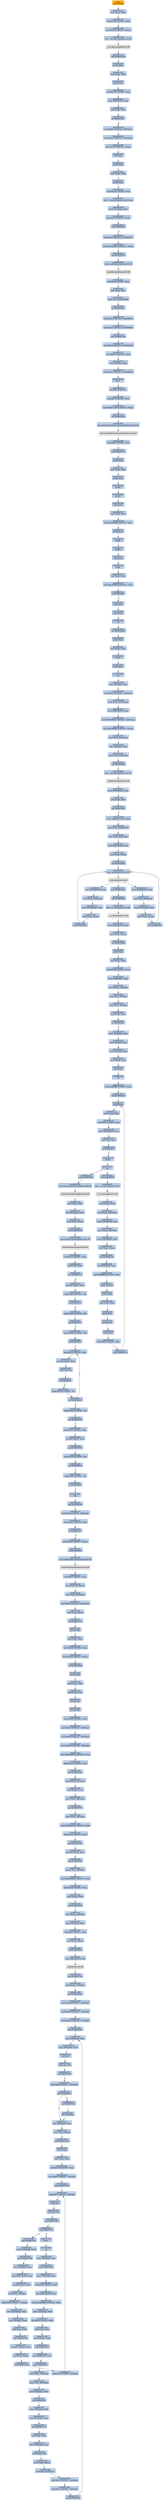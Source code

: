 digraph G {
node[shape=rectangle,style=filled,fillcolor=lightsteelblue,color=lightsteelblue]
bgcolor="transparent"
a0x00401140pushl_ebp[label="start\npushl %ebp",color="lightgrey",fillcolor="orange"];
a0x00401141movl_esp_ebp[label="0x00401141\nmovl %esp, %ebp"];
a0x00401143subl_0x18UINT8_esp[label="0x00401143\nsubl $0x18<UINT8>, %esp"];
a0x00401146movl_0x2UINT32_esp_[label="0x00401146\nmovl $0x2<UINT32>, (%esp)"];
a0x0040114dcall___set_app_type_msvcrt_dll[label="0x0040114d\ncall __set_app_type@msvcrt.dll"];
a__set_app_type_msvcrt_dll[label="__set_app_type@msvcrt.dll",color="lightgrey",fillcolor="lightgrey"];
a0x00401153call_0x00401020[label="0x00401153\ncall 0x00401020"];
a0x00401020pushl_ebp[label="0x00401020\npushl %ebp"];
a0x00401021movl_esp_ebp[label="0x00401021\nmovl %esp, %ebp"];
a0x00401023pushl_ebx[label="0x00401023\npushl %ebx"];
a0x00401024subl_0x34UINT8_esp[label="0x00401024\nsubl $0x34<UINT8>, %esp"];
a0x00401027movl_0x0040e6f0_eax[label="0x00401027\nmovl 0x0040e6f0, %eax"];
a0x0040102ctestl_eax_eax[label="0x0040102c\ntestl %eax, %eax"];
a0x0040102eje_0x0040104c[label="0x0040102e\nje 0x0040104c"];
a0x00401030movl_0x0UINT32_0x8esp_[label="0x00401030\nmovl $0x0<UINT32>, 0x8(%esp)"];
a0x00401038movl_0x2UINT32_0x4esp_[label="0x00401038\nmovl $0x2<UINT32>, 0x4(%esp)"];
a0x00401040movl_0x0UINT32_esp_[label="0x00401040\nmovl $0x0<UINT32>, (%esp)"];
a0x00401047call_eax[label="0x00401047\ncall %eax"];
a0x00402650pushl_ebp[label="0x00402650\npushl %ebp"];
a0x00402651movl_esp_ebp[label="0x00402651\nmovl %esp, %ebp"];
a0x00402653pushl_ebx[label="0x00402653\npushl %ebx"];
a0x00402654subl_0x14UINT8_esp[label="0x00402654\nsubl $0x14<UINT8>, %esp"];
a0x00402657movl__winmajor_msvcrt_dll_edx[label="0x00402657\nmovl _winmajor@msvcrt.dll, %edx"];
a0x0040265dmovl_0xcebp__eax[label="0x0040265d\nmovl 0xc(%ebp), %eax"];
a0x00402660cmpl_0x3UINT8_edx_[label="0x00402660\ncmpl $0x3<UINT8>, (%edx)"];
a0x00402663jbe_0x00402696[label="0x00402663\njbe 0x00402696"];
a0x00402696movl_0x1UINT32_0x0040f07c[label="0x00402696\nmovl $0x1<UINT32>, 0x0040f07c"];
a0x004026a0movl_0x40e6b4UINT32_esp_[label="0x004026a0\nmovl $0x40e6b4<UINT32>, (%esp)"];
a0x004026a7call_0x00403008[label="0x004026a7\ncall 0x00403008"];
a0x00403008jmp_LoadLibraryA_kernel32_dll[label="0x00403008\njmp LoadLibraryA@kernel32.dll"];
LoadLibraryA_kernel32_dll[label="LoadLibraryA@kernel32.dll",color="lightgrey",fillcolor="lightgrey"];
a0x004026acsubl_0x4UINT8_esp[label="0x004026ac\nsubl $0x4<UINT8>, %esp"];
a0x004026aftestl_eax_eax[label="0x004026af\ntestl %eax, %eax"];
a0x004026b1movl_eax_0x0040f020[label="0x004026b1\nmovl %eax, 0x0040f020"];
a0x004026b6je_0x004027b6[label="0x004026b6\nje 0x004027b6"];
a0x004027b6movl_0x0UINT32_0x0040f05c[label="0x004027b6\nmovl $0x0<UINT32>, 0x0040f05c"];
a0x004027c0movl_0x0UINT32_0x0040f06c[label="0x004027c0\nmovl $0x0<UINT32>, 0x0040f06c"];
a0x004027cajmp_0x00402766[label="0x004027ca\njmp 0x00402766"];
a0x00402766movl_0x0UINT32_0x0040f020[label="0x00402766\nmovl $0x0<UINT32>, 0x0040f020"];
a0x00402770movl_0x1UINT32_eax[label="0x00402770\nmovl $0x1<UINT32>, %eax"];
a0x00402775movl__4ebp__ebx[label="0x00402775\nmovl -4(%ebp), %ebx"];
a0x00402778movl_0x0UINT32_0x0040f034[label="0x00402778\nmovl $0x0<UINT32>, 0x0040f034"];
a0x00402782leave_[label="0x00402782\nleave "];
a0x00402783ret_0xcUINT16[label="0x00402783\nret $0xc<UINT16>"];
a0x00401049subl_0xcUINT8_esp[label="0x00401049\nsubl $0xc<UINT8>, %esp"];
a0x0040104cmovl_0x401180UINT32_esp_[label="0x0040104c\nmovl $0x401180<UINT32>, (%esp)"];
a0x00401053call_0x00402fe0[label="0x00401053\ncall 0x00402fe0"];
a0x00402fe0jmp_SetUnhandledExceptionFilter_kernel32_dll[label="0x00402fe0\njmp SetUnhandledExceptionFilter@kernel32.dll"];
SetUnhandledExceptionFilter_kernel32_dll[label="SetUnhandledExceptionFilter@kernel32.dll",color="lightgrey",fillcolor="lightgrey"];
a0x00401058subl_0x4UINT8_esp[label="0x00401058\nsubl $0x4<UINT8>, %esp"];
a0x0040105bcall_0x004027d0[label="0x0040105b\ncall 0x004027d0"];
a0x004027d0pushl_ebp[label="0x004027d0\npushl %ebp"];
a0x004027d1movl_esp_ebp[label="0x004027d1\nmovl %esp, %ebp"];
a0x004027d3pushl_ebx[label="0x004027d3\npushl %ebx"];
a0x004027d4pushfl_[label="0x004027d4\npushfl "];
a0x004027d5pushfl_[label="0x004027d5\npushfl "];
a0x004027d6popl_eax[label="0x004027d6\npopl %eax"];
a0x004027d7movl_eax_edx[label="0x004027d7\nmovl %eax, %edx"];
a0x004027d9xorl_0x200000UINT32_eax[label="0x004027d9\nxorl $0x200000<UINT32>, %eax"];
a0x004027depushl_eax[label="0x004027de\npushl %eax"];
a0x004027dfpopfl_[label="0x004027df\npopfl "];
a0x004027e0pushfl_[label="0x004027e0\npushfl "];
a0x004027e1popl_eax[label="0x004027e1\npopl %eax"];
a0x004027e2popfl_[label="0x004027e2\npopfl "];
a0x004027e3xorl_edx_eax[label="0x004027e3\nxorl %edx, %eax"];
a0x004027e5testl_0x200000UINT32_eax[label="0x004027e5\ntestl $0x200000<UINT32>, %eax"];
a0x004027eaje_0x00402893[label="0x004027ea\nje 0x00402893"];
a0x00402893popl_ebx[label="0x00402893\npopl %ebx"];
a0x00402894popl_ebp[label="0x00402894\npopl %ebp"];
a0x00402895ret[label="0x00402895\nret"];
a0x00401060call_0x00402d40[label="0x00401060\ncall 0x00402d40"];
a0x00402d40pushl_ebp[label="0x00402d40\npushl %ebp"];
a0x00402d41movl_esp_ebp[label="0x00402d41\nmovl %esp, %ebp"];
a0x00402d43fninit_[label="0x00402d43\nfninit "];
a0x00402d45popl_ebp[label="0x00402d45\npopl %ebp"];
a0x00402d46ret[label="0x00402d46\nret"];
a0x00401065leal__16ebp__eax[label="0x00401065\nleal -16(%ebp), %eax"];
a0x00401068movl_0x0UINT32__16ebp_[label="0x00401068\nmovl $0x0<UINT32>, -16(%ebp)"];
a0x0040106fmovl_eax_0x10esp_[label="0x0040106f\nmovl %eax, 0x10(%esp)"];
a0x00401073movl_0x0040e670_eax[label="0x00401073\nmovl 0x0040e670, %eax"];
a0x00401078movl_0x40f004UINT32_0x4esp_[label="0x00401078\nmovl $0x40f004<UINT32>, 0x4(%esp)"];
a0x00401080movl_0x40f000UINT32_esp_[label="0x00401080\nmovl $0x40f000<UINT32>, (%esp)"];
a0x00401087movl_eax_0xcesp_[label="0x00401087\nmovl %eax, 0xc(%esp)"];
a0x0040108bleal__12ebp__eax[label="0x0040108b\nleal -12(%ebp), %eax"];
a0x0040108emovl_eax_0x8esp_[label="0x0040108e\nmovl %eax, 0x8(%esp)"];
a0x00401092call_0x00402f60[label="0x00401092\ncall 0x00402f60"];
a0x00402f60jmp___getmainargs_msvcrt_dll[label="0x00402f60\njmp __getmainargs@msvcrt.dll"];
a__getmainargs_msvcrt_dll[label="__getmainargs@msvcrt.dll",color="lightgrey",fillcolor="lightgrey"];
a0x00401097movl_0x0040f024_eax[label="0x00401097\nmovl 0x0040f024, %eax"];
a0x0040109ctestl_eax_eax[label="0x0040109c\ntestl %eax, %eax"];
a0x0040109ejne_0x004010f0[label="0x0040109e\njne 0x004010f0"];
a0x004010f0movl__iob_msvcrt_dll_ebx[label="0x004010f0\nmovl _iob@msvcrt.dll, %ebx"];
a0x004010f6movl_eax_0x0040e674[label="0x004010f6\nmovl %eax, 0x0040e674"];
a0x004010fbmovl_eax_0x4esp_[label="0x004010fb\nmovl %eax, 0x4(%esp)"];
a0x004010ffmovl_0x10ebx__eax[label="0x004010ff\nmovl 0x10(%ebx), %eax"];
a0x00401102movl_eax_esp_[label="0x00401102\nmovl %eax, (%esp)"];
a0x00401105call_0x00402f80[label="0x00401105\ncall 0x00402f80"];
a0x00402f80jmp__setmode_msvcrt_dll[label="0x00402f80\njmp _setmode@msvcrt.dll"];
a_setmode_msvcrt_dll[label="_setmode@msvcrt.dll",color="lightgrey",fillcolor="lightgrey"];
a0x0040110amovl_0x0040f024_eax[label="0x0040110a\nmovl 0x0040f024, %eax"];
a0x0040110fmovl_eax_0x4esp_[label="0x0040110f\nmovl %eax, 0x4(%esp)"];
a0x00401113movl_0x30ebx__eax[label="0x00401113\nmovl 0x30(%ebx), %eax"];
a0x00401116movl_eax_esp_[label="0x00401116\nmovl %eax, (%esp)"];
a0x00401119call_0x00402f80[label="0x00401119\ncall 0x00402f80"];
a0x0040111emovl_0x0040f024_eax[label="0x0040111e\nmovl 0x0040f024, %eax"];
a0x00401123movl_eax_0x4esp_[label="0x00401123\nmovl %eax, 0x4(%esp)"];
a0x00401127movl_0x50ebx__eax[label="0x00401127\nmovl 0x50(%ebx), %eax"];
a0x0040112amovl_eax_esp_[label="0x0040112a\nmovl %eax, (%esp)"];
a0x0040112dcall_0x00402f80[label="0x0040112d\ncall 0x00402f80"];
a0x00401132jmp_0x004010a0[label="0x00401132\njmp 0x004010a0"];
a0x004010a0call_0x00402f68[label="0x004010a0\ncall 0x00402f68"];
a0x00402f68jmp___p__fmode_msvcrt_dll[label="0x00402f68\njmp __p__fmode@msvcrt.dll"];
a__p__fmode_msvcrt_dll[label="__p__fmode@msvcrt.dll",color="lightgrey",fillcolor="lightgrey"];
a0x004010a5movl_0x0040e674_edx[label="0x004010a5\nmovl 0x0040e674, %edx"];
a0x004010abmovl_edx_eax_[label="0x004010ab\nmovl %edx, (%eax)"];
a0x004010adcall_0x004029f0[label="0x004010ad\ncall 0x004029f0"];
a0x004029f0pushl_ebp[label="0x004029f0\npushl %ebp"];
a0x004029f1movl_esp_ebp[label="0x004029f1\nmovl %esp, %ebp"];
a0x004029f3subl_0x38UINT8_esp[label="0x004029f3\nsubl $0x38<UINT8>, %esp"];
a0x004029f6movl_0x0040f02c_eax[label="0x004029f6\nmovl 0x0040f02c, %eax"];
a0x004029fbmovl_ebx__12ebp_[label="0x004029fb\nmovl %ebx, -12(%ebp)"];
a0x004029femovl_esi__8ebp_[label="0x004029fe\nmovl %esi, -8(%ebp)"];
a0x00402a01movl_edi__4ebp_[label="0x00402a01\nmovl %edi, -4(%ebp)"];
a0x00402a04testl_eax_eax[label="0x00402a04\ntestl %eax, %eax"];
a0x00402a06je_0x00402a15[label="0x00402a06\nje 0x00402a15"];
a0x00402a08movl__12ebp__ebx[label="0x00402a08\nmovl -12(%ebp), %ebx"];
a0x00402a0bmovl__8ebp__esi[label="0x00402a0b\nmovl -8(%ebp), %esi"];
a0x00402a0emovl__4ebp__edi[label="0x00402a0e\nmovl -4(%ebp), %edi"];
a0x00402a11movl_ebp_esp[label="0x00402a11\nmovl %ebp, %esp"];
a0x00402a13popl_ebp[label="0x00402a13\npopl %ebp"];
a0x00402a14ret[label="0x00402a14\nret"];
a0x004010b2andl_0xfffffff0UINT8_esp[label="0x004010b2\nandl $0xfffffff0<UINT8>, %esp"];
a0x004010b5call_0x00402c20[label="0x004010b5\ncall 0x00402c20"];
a0x00402c20pushl_ebp[label="0x00402c20\npushl %ebp"];
a0x00402c21movl_esp_ebp[label="0x00402c21\nmovl %esp, %ebp"];
a0x00402c23subl_0x8UINT8_esp[label="0x00402c23\nsubl $0x8<UINT8>, %esp"];
a0x00402c26movl_0x0040f030_ecx[label="0x00402c26\nmovl 0x0040f030, %ecx"];
a0x00402c2ctestl_ecx_ecx[label="0x00402c2c\ntestl %ecx, %ecx"];
a0x00402c2eje_0x00402c32[label="0x00402c2e\nje 0x00402c32"];
a0x00402c30leave_[label="0x00402c30\nleave "];
a0x00402c31ret[label="0x00402c31\nret"];
a0x004010bacall_0x00402f70[label="0x004010ba\ncall 0x00402f70"];
a0x00402f70jmp___p__environ_msvcrt_dll[label="0x00402f70\njmp __p__environ@msvcrt.dll"];
a__p__environ_msvcrt_dll[label="__p__environ@msvcrt.dll",color="lightgrey",fillcolor="lightgrey"];
a0x004010bfmovl_eax__eax[label="0x004010bf\nmovl (%eax), %eax"];
a0x004010c1movl_eax_0x8esp_[label="0x004010c1\nmovl %eax, 0x8(%esp)"];
a0x004010c5movl_0x0040f004_eax[label="0x004010c5\nmovl 0x0040f004, %eax"];
a0x004010camovl_eax_0x4esp_[label="0x004010ca\nmovl %eax, 0x4(%esp)"];
a0x004010cemovl_0x0040f000_eax[label="0x004010ce\nmovl 0x0040f000, %eax"];
a0x004010d3movl_eax_esp_[label="0x004010d3\nmovl %eax, (%esp)"];
a0x004010d6call_0x00402c40[label="0x004010d6\ncall 0x00402c40"];
a0x00402c40leal_0x4esp__ecx[label="0x00402c40\nleal 0x4(%esp), %ecx"];
a0x00402c44andl_0xfffffff0UINT8_esp[label="0x00402c44\nandl $0xfffffff0<UINT8>, %esp"];
a0x00402c47pushl__4ecx_[label="0x00402c47\npushl -4(%ecx)"];
a0x00402c4apushl_ebp[label="0x00402c4a\npushl %ebp"];
a0x00402c4bmovl_esp_ebp[label="0x00402c4b\nmovl %esp, %ebp"];
a0x00402c4dpushl_esi[label="0x00402c4d\npushl %esi"];
a0x00402c4epushl_ebx[label="0x00402c4e\npushl %ebx"];
a0x00402c4fpushl_ecx[label="0x00402c4f\npushl %ecx"];
a0x00402c50subl_0x6cUINT8_esp[label="0x00402c50\nsubl $0x6c<UINT8>, %esp"];
a0x00402c53call_0x00402c20[label="0x00402c53\ncall 0x00402c20"];
a0x00402c58call_0x00403050[label="0x00402c58\ncall 0x00403050"];
a0x00403050jmp_GetCommandLineA_kernel32_dll[label="0x00403050\njmp GetCommandLineA@kernel32.dll"];
GetCommandLineA_kernel32_dll[label="GetCommandLineA@kernel32.dll",color="lightgrey",fillcolor="lightgrey"];
a0x00402c5dmovl_eax_ebx[label="0x00402c5d\nmovl %eax, %ebx"];
a0x00402c5fleal__92ebp__eax[label="0x00402c5f\nleal -92(%ebp), %eax"];
a0x00402c62movl_eax_esp_[label="0x00402c62\nmovl %eax, (%esp)"];
a0x00402c65call_0x00403058[label="0x00402c65\ncall 0x00403058"];
a0x00403058jmp_GetStartupInfoA_kernel32_dll[label="0x00403058\njmp GetStartupInfoA@kernel32.dll"];
GetStartupInfoA_kernel32_dll[label="GetStartupInfoA@kernel32.dll",color="lightgrey",fillcolor="lightgrey"];
a0x00402c6asubl_0x4UINT8_esp[label="0x00402c6a\nsubl $0x4<UINT8>, %esp"];
a0x00402c6dtestl_ebx_ebx[label="0x00402c6d\ntestl %ebx, %ebx"];
a0x00402c6fjne_0x00402c76[label="0x00402c6f\njne 0x00402c76"];
a0x00402c76movzbl_ebx__edx[label="0x00402c76\nmovzbl (%ebx), %edx"];
a0x00402c79cmpb_0x9UINT8_dl[label="0x00402c79\ncmpb $0x9<UINT8>, %dl"];
a0x00402c7cje_0x00402c73[label="0x00402c7c\nje 0x00402c73"];
a0x00402c7ecmpb_0x20UINT8_dl[label="0x00402c7e\ncmpb $0x20<UINT8>, %dl"];
a0x00402c81je_0x00402c73[label="0x00402c81\nje 0x00402c73"];
a0x00402c83cmpb_0x22UINT8_dl[label="0x00402c83\ncmpb $0x22<UINT8>, %dl"];
a0x00402c86je_0x00402d10[label="0x00402c86\nje 0x00402d10"];
a0x00402d10addl_0x1UINT8_ebx[label="0x00402d10\naddl $0x1<UINT8>, %ebx"];
a0x00402d13movzbl_ebx__eax[label="0x00402d13\nmovzbl (%ebx), %eax"];
a0x00402d16testb_al_al[label="0x00402d16\ntestb %al, %al"];
a0x00402d18je_0x00402d1e[label="0x00402d18\nje 0x00402d1e"];
a0x00402d1acmpb_0x22UINT8_al[label="0x00402d1a\ncmpb $0x22<UINT8>, %al"];
a0x00402d1cjne_0x00402d10[label="0x00402d1c\njne 0x00402d10"];
a0x00402d1ecmpb_0x22UINT8_al[label="0x00402d1e\ncmpb $0x22<UINT8>, %al"];
a0x00402d20jne_0x00402cb4[label="0x00402d20\njne 0x00402cb4"];
a0x00402d22addl_0x1UINT8_ebx[label="0x00402d22\naddl $0x1<UINT8>, %ebx"];
a0x00402d25movzbl_ebx__eax[label="0x00402d25\nmovzbl (%ebx), %eax"];
a0x00402d28jmp_0x00402cb4[label="0x00402d28\njmp 0x00402cb4"];
a0x00402cb4cmpb_0x20UINT8_al[label="0x00402cb4\ncmpb $0x20<UINT8>, %al"];
a0x00402cb6jne_0x00402d2a[label="0x00402cb6\njne 0x00402d2a"];
a0x00402d2acmpb_0x9UINT8_al[label="0x00402d2a\ncmpb $0x9<UINT8>, %al"];
a0x00402d2cje_0x00402cb8[label="0x00402d2c\nje 0x00402cb8"];
a0x00402d2enop_[label="0x00402d2e\nnop "];
a0x00402d30jmp_0x00402cc6[label="0x00402d30\njmp 0x00402cc6"];
a0x00402cc6testb_0x1UINT8__48ebp_[label="0x00402cc6\ntestb $0x1<UINT8>, -48(%ebp)"];
a0x00402ccamovl_0xaUINT32_esi[label="0x00402cca\nmovl $0xa<UINT32>, %esi"];
a0x00402ccfje_0x00402cd5[label="0x00402ccf\nje 0x00402cd5"];
a0x00402cd5movl_0x0UINT32_esp_[label="0x00402cd5\nmovl $0x0<UINT32>, (%esp)"];
a0x00402cdccall_0x00402ff0[label="0x00402cdc\ncall 0x00402ff0"];
a0x00402ff0jmp_GetModuleHandleA_kernel32_dll[label="0x00402ff0\njmp GetModuleHandleA@kernel32.dll"];
GetModuleHandleA_kernel32_dll[label="GetModuleHandleA@kernel32.dll",color="lightgrey",fillcolor="lightgrey"];
a0x00402ce1subl_0x4UINT8_esp[label="0x00402ce1\nsubl $0x4<UINT8>, %esp"];
a0x00402ce4movl_esi_0xcesp_[label="0x00402ce4\nmovl %esi, 0xc(%esp)"];
a0x00402ce8movl_ebx_0x8esp_[label="0x00402ce8\nmovl %ebx, 0x8(%esp)"];
a0x00402cecmovl_0x0UINT32_0x4esp_[label="0x00402cec\nmovl $0x0<UINT32>, 0x4(%esp)"];
a0x00402cf4movl_eax_esp_[label="0x00402cf4\nmovl %eax, (%esp)"];
a0x00402cf7call_0x004013e2[label="0x00402cf7\ncall 0x004013e2"];
a0x004013e2pushl_ebp[label="0x004013e2\npushl %ebp"];
a0x004013e3movl_esp_ebp[label="0x004013e3\nmovl %esp, %ebp"];
a0x004013e5subl_0x28UINT8_esp[label="0x004013e5\nsubl $0x28<UINT8>, %esp"];
a0x004013e8movl_0x0UINT32_esp_[label="0x004013e8\nmovl $0x0<UINT32>, (%esp)"];
a0x004013efcall_0x004015bf[label="0x004013ef\ncall 0x004015bf"];
a0x004015bfpushl_ebp[label="0x004015bf\npushl %ebp"];
a0x004015c0movl_esp_ebp[label="0x004015c0\nmovl %esp, %ebp"];
a0x004015c2jmp_0x004014aa[label="0x004015c2\njmp 0x004014aa"];
a0x004014aapushl_esi[label="0x004014aa\npushl %esi"];
a0x004014abpushl_ebx[label="0x004014ab\npushl %ebx"];
a0x004014acsubl_0x50UINT8_esp[label="0x004014ac\nsubl $0x50<UINT8>, %esp"];
a0x004014afmovl_0x0UINT32__48ebp_[label="0x004014af\nmovl $0x0<UINT32>, -48(%ebp)"];
a0x004014b6movl_0x0UINT32__44ebp_[label="0x004014b6\nmovl $0x0<UINT32>, -44(%ebp)"];
a0x004014bdmovw_0x0UINT16__38ebp_[label="0x004014bd\nmovw $0x0<UINT16>, -38(%ebp)"];
a0x004014c3movl_0x404060UINT32_eax[label="0x004014c3\nmovl $0x404060<UINT32>, %eax"];
a0x004014c8addl_0x10UINT8_eax[label="0x004014c8\naddl $0x10<UINT8>, %eax"];
a0x004014cbjmp_0x004013d2[label="0x004014cb\njmp 0x004013d2"];
a0x004013d2movl_0x4eax__edx[label="0x004013d2\nmovl 0x4(%eax), %edx"];
a0x004013d5movl_eax__eax[label="0x004013d5\nmovl (%eax), %eax"];
a0x004013d7movl_eax__48ebp_[label="0x004013d7\nmovl %eax, -48(%ebp)"];
a0x004013dajmp_0x00401552[label="0x004013da\njmp 0x00401552"];
a0x00401552movl_edx__44ebp_[label="0x00401552\nmovl %edx, -44(%ebp)"];
a0x00401555movl_0x404060UINT32_eax[label="0x00401555\nmovl $0x404060<UINT32>, %eax"];
a0x0040155aaddl_0x1eUINT8_eax[label="0x0040155a\naddl $0x1e<UINT8>, %eax"];
a0x0040155djmp_0x00401483[label="0x0040155d\njmp 0x00401483"];
a0x00401483movzwl_eax__eax[label="0x00401483\nmovzwl (%eax), %eax"];
a0x00401486jmp_0x0040152f[label="0x00401486\njmp 0x0040152f"];
a0x0040152fmovw_ax__38ebp_[label="0x0040152f\nmovw %ax, -38(%ebp)"];
a0x00401533movl_0x404060UINT32_eax[label="0x00401533\nmovl $0x404060<UINT32>, %eax"];
a0x00401538addl_0x18UINT8_eax[label="0x00401538\naddl $0x18<UINT8>, %eax"];
a0x0040153bmovl_eax__eax[label="0x0040153b\nmovl (%eax), %eax"];
a0x0040153djmp_0x0040153f[label="0x0040153d\njmp 0x0040153f"];
a0x0040153fmovl_eax__36ebp_[label="0x0040153f\nmovl %eax, -36(%ebp)"];
a0x00401542movl__36ebp__eax[label="0x00401542\nmovl -36(%ebp), %eax"];
a0x00401545shll_0x3UINT8_eax[label="0x00401545\nshll $0x3<UINT8>, %eax"];
a0x00401548movl_eax_esp_[label="0x00401548\nmovl %eax, (%esp)"];
a0x0040154bcall_0x00402f90[label="0x0040154b\ncall 0x00402f90"];
a0x00402f90jmp_malloc_msvcrt_dll[label="0x00402f90\njmp malloc@msvcrt.dll"];
malloc_msvcrt_dll[label="malloc@msvcrt.dll",color="lightgrey",fillcolor="lightgrey"];
a0x00401550jmp_0x00401562[label="0x00401550\njmp 0x00401562"];
a0x00401562movl_eax__32ebp_[label="0x00401562\nmovl %eax, -32(%ebp)"];
a0x00401565jmp_0x004014d0[label="0x00401565\njmp 0x004014d0"];
a0x004014d0movl_0x0UINT32__28ebp_[label="0x004014d0\nmovl $0x0<UINT32>, -28(%ebp)"];
a0x004014d7movl_0x0UINT32__16ebp_[label="0x004014d7\nmovl $0x0<UINT32>, -16(%ebp)"];
a0x004014demovl_0x0UINT32__12ebp_[label="0x004014de\nmovl $0x0<UINT32>, -12(%ebp)"];
a0x004014e5jmp_0x0040140a[label="0x004014e5\njmp 0x0040140a"];
a0x0040140amovl__16ebp__eax[label="0x0040140a\nmovl -16(%ebp), %eax"];
a0x0040140dcmpl__36ebp__eax[label="0x0040140d\ncmpl -36(%ebp), %eax"];
a0x00401410setl_al[label="0x00401410\nsetl %al"];
a0x00401413testb_al_al[label="0x00401413\ntestb %al, %al"];
a0x00401415jne_0x0040142b[label="0x00401415\njne 0x0040142b"];
a0x0040142bcmpl_0x2UINT8__12ebp_[label="0x0040142b\ncmpl $0x2<UINT8>, -12(%ebp)"];
a0x0040142fjne_0x004014f2[label="0x0040142f\njne 0x004014f2"];
a0x004014f2leal__48ebp__eax[label="0x004014f2\nleal -48(%ebp), %eax"];
a0x004014f5movl_eax_esp_[label="0x004014f5\nmovl %eax, (%esp)"];
a0x004014f8call_0x00401340[label="0x004014f8\ncall 0x00401340"];
a0x00401340pushl_ebp[label="0x00401340\npushl %ebp"];
a0x00401341movl_esp_ebp[label="0x00401341\nmovl %esp, %ebp"];
a0x00401343subl_0x10UINT8_esp[label="0x00401343\nsubl $0x10<UINT8>, %esp"];
a0x00401346movl_0x0UINT32__8ebp_[label="0x00401346\nmovl $0x0<UINT32>, -8(%ebp)"];
a0x0040134djmp_0x0040141d[label="0x0040134d\njmp 0x0040141d"];
a0x0040141dcmpl_0x7UINT8__8ebp_[label="0x0040141d\ncmpl $0x7<UINT8>, -8(%ebp)"];
a0x00401421setle_al[label="0x00401421\nsetle %al"];
a0x00401424testb_al_al[label="0x00401424\ntestb %al, %al"];
a0x00401426jmp_0x004015b7[label="0x00401426\njmp 0x004015b7"];
a0x004015b7jne_0x00401352[label="0x004015b7\njne 0x00401352"];
a0x00401352jmp_0x0040156a[label="0x00401352\njmp 0x0040156a"];
a0x0040156amovl_0x8ebp__edx[label="0x0040156a\nmovl 0x8(%ebp), %edx"];
a0x0040156djmp_0x00401458[label="0x0040156d\njmp 0x00401458"];
a0x00401458movl__8ebp__eax[label="0x00401458\nmovl -8(%ebp), %eax"];
a0x0040145bleal_edxeax__eax[label="0x0040145b\nleal (%edx,%eax), %eax"];
a0x0040145emovzbl_eax__eax[label="0x0040145e\nmovzbl (%eax), %eax"];
a0x00401461movb_al__1ebp_[label="0x00401461\nmovb %al, -1(%ebp)"];
a0x00401464addb_0x4UINT8__1ebp_[label="0x00401464\naddb $0x4<UINT8>, -1(%ebp)"];
a0x00401468movl_0x8ebp__edx[label="0x00401468\nmovl 0x8(%ebp), %edx"];
a0x0040146bmovl__8ebp__eax[label="0x0040146b\nmovl -8(%ebp), %eax"];
a0x0040146eaddl_eax_edx[label="0x0040146e\naddl %eax, %edx"];
a0x00401470jmp_0x00401572[label="0x00401470\njmp 0x00401572"];
a0x00401572movzbl__1ebp__eax[label="0x00401572\nmovzbl -1(%ebp), %eax"];
a0x00401576movb_al_edx_[label="0x00401576\nmovb %al, (%edx)"];
a0x00401578jmp_0x00401419[label="0x00401578\njmp 0x00401419"];
a0x00401419addl_0x1UINT8__8ebp_[label="0x00401419\naddl $0x1<UINT8>, -8(%ebp)"];
a0x004015bdleave_[label="0x004015bd\nleave "];
a0x004015beret[label="0x004015be\nret"];
a0x004014fdmovl__32ebp__eax[label="0x004014fd\nmovl -32(%ebp), %eax"];
a0x00401500jmp_0x00401502[label="0x00401500\njmp 0x00401502"];
a0x00401502movl__16ebp__edx[label="0x00401502\nmovl -16(%ebp), %edx"];
a0x00401505shll_0x3UINT8_edx[label="0x00401505\nshll $0x3<UINT8>, %edx"];
a0x00401508leal_eaxedx__ecx[label="0x00401508\nleal (%eax,%edx), %ecx"];
a0x0040150bmovl_0x404060UINT32_eax[label="0x0040150b\nmovl $0x404060<UINT32>, %eax"];
a0x00401510movl__12ebp__edx[label="0x00401510\nmovl -12(%ebp), %edx"];
a0x00401513shll_0x3UINT8_edx[label="0x00401513\nshll $0x3<UINT8>, %edx"];
a0x00401516addl_edx_eax[label="0x00401516\naddl %edx, %eax"];
a0x00401518movl_eax__ebx[label="0x00401518\nmovl (%eax), %ebx"];
a0x0040151ajmp_0x004015af[label="0x0040151a\njmp 0x004015af"];
a0x004015afmovl_0x4eax__esi[label="0x004015af\nmovl 0x4(%eax), %esi"];
a0x004015b2jmp_0x00401475[label="0x004015b2\njmp 0x00401475"];
a0x00401475movl_ebx__64ebp_[label="0x00401475\nmovl %ebx, -64(%ebp)"];
a0x00401478movl_esi__60ebp_[label="0x00401478\nmovl %esi, -60(%ebp)"];
a0x0040147bmovl__48ebp__eax[label="0x0040147b\nmovl -48(%ebp), %eax"];
a0x0040147ejmp_0x004013ff[label="0x0040147e\njmp 0x004013ff"];
a0x004013ffmovl__44ebp__edx[label="0x004013ff\nmovl -44(%ebp), %edx"];
a0x00401402movl__64ebp__ebx[label="0x00401402\nmovl -64(%ebp), %ebx"];
a0x00401405jmp_0x0040157d[label="0x00401405\njmp 0x0040157d"];
a0x0040157dxorl_eax_ebx[label="0x0040157d\nxorl %eax, %ebx"];
a0x0040157fmovl__60ebp__esi[label="0x0040157f\nmovl -60(%ebp), %esi"];
a0x00401582xorl_edx_esi[label="0x00401582\nxorl %edx, %esi"];
a0x00401584movl_ebx_ecx_[label="0x00401584\nmovl %ebx, (%ecx)"];
a0x00401586movl_esi_0x4ecx_[label="0x00401586\nmovl %esi, 0x4(%ecx)"];
a0x00401589addl_0x1UINT8__16ebp_[label="0x00401589\naddl $0x1<UINT8>, -16(%ebp)"];
a0x0040158daddl_0x1UINT8__12ebp_[label="0x0040158d\naddl $0x1<UINT8>, -12(%ebp)"];
a0x00401591jmp_0x0040140a[label="0x00401591\njmp 0x0040140a"];
a0x00401435jmp_0x004014ef[label="0x00401435\njmp 0x004014ef"];
a0x004014efshll__12ebp_[label="0x004014ef\nshll -12(%ebp)"];
a0x00401140pushl_ebp -> a0x00401141movl_esp_ebp [color="#000000"];
a0x00401141movl_esp_ebp -> a0x00401143subl_0x18UINT8_esp [color="#000000"];
a0x00401143subl_0x18UINT8_esp -> a0x00401146movl_0x2UINT32_esp_ [color="#000000"];
a0x00401146movl_0x2UINT32_esp_ -> a0x0040114dcall___set_app_type_msvcrt_dll [color="#000000"];
a0x0040114dcall___set_app_type_msvcrt_dll -> a__set_app_type_msvcrt_dll [color="#000000"];
a__set_app_type_msvcrt_dll -> a0x00401153call_0x00401020 [color="#000000"];
a0x00401153call_0x00401020 -> a0x00401020pushl_ebp [color="#000000"];
a0x00401020pushl_ebp -> a0x00401021movl_esp_ebp [color="#000000"];
a0x00401021movl_esp_ebp -> a0x00401023pushl_ebx [color="#000000"];
a0x00401023pushl_ebx -> a0x00401024subl_0x34UINT8_esp [color="#000000"];
a0x00401024subl_0x34UINT8_esp -> a0x00401027movl_0x0040e6f0_eax [color="#000000"];
a0x00401027movl_0x0040e6f0_eax -> a0x0040102ctestl_eax_eax [color="#000000"];
a0x0040102ctestl_eax_eax -> a0x0040102eje_0x0040104c [color="#000000"];
a0x0040102eje_0x0040104c -> a0x00401030movl_0x0UINT32_0x8esp_ [color="#000000",label="F"];
a0x00401030movl_0x0UINT32_0x8esp_ -> a0x00401038movl_0x2UINT32_0x4esp_ [color="#000000"];
a0x00401038movl_0x2UINT32_0x4esp_ -> a0x00401040movl_0x0UINT32_esp_ [color="#000000"];
a0x00401040movl_0x0UINT32_esp_ -> a0x00401047call_eax [color="#000000"];
a0x00401047call_eax -> a0x00402650pushl_ebp [color="#000000"];
a0x00402650pushl_ebp -> a0x00402651movl_esp_ebp [color="#000000"];
a0x00402651movl_esp_ebp -> a0x00402653pushl_ebx [color="#000000"];
a0x00402653pushl_ebx -> a0x00402654subl_0x14UINT8_esp [color="#000000"];
a0x00402654subl_0x14UINT8_esp -> a0x00402657movl__winmajor_msvcrt_dll_edx [color="#000000"];
a0x00402657movl__winmajor_msvcrt_dll_edx -> a0x0040265dmovl_0xcebp__eax [color="#000000"];
a0x0040265dmovl_0xcebp__eax -> a0x00402660cmpl_0x3UINT8_edx_ [color="#000000"];
a0x00402660cmpl_0x3UINT8_edx_ -> a0x00402663jbe_0x00402696 [color="#000000"];
a0x00402663jbe_0x00402696 -> a0x00402696movl_0x1UINT32_0x0040f07c [color="#000000",label="T"];
a0x00402696movl_0x1UINT32_0x0040f07c -> a0x004026a0movl_0x40e6b4UINT32_esp_ [color="#000000"];
a0x004026a0movl_0x40e6b4UINT32_esp_ -> a0x004026a7call_0x00403008 [color="#000000"];
a0x004026a7call_0x00403008 -> a0x00403008jmp_LoadLibraryA_kernel32_dll [color="#000000"];
a0x00403008jmp_LoadLibraryA_kernel32_dll -> LoadLibraryA_kernel32_dll [color="#000000"];
LoadLibraryA_kernel32_dll -> a0x004026acsubl_0x4UINT8_esp [color="#000000"];
a0x004026acsubl_0x4UINT8_esp -> a0x004026aftestl_eax_eax [color="#000000"];
a0x004026aftestl_eax_eax -> a0x004026b1movl_eax_0x0040f020 [color="#000000"];
a0x004026b1movl_eax_0x0040f020 -> a0x004026b6je_0x004027b6 [color="#000000"];
a0x004026b6je_0x004027b6 -> a0x004027b6movl_0x0UINT32_0x0040f05c [color="#000000",label="T"];
a0x004027b6movl_0x0UINT32_0x0040f05c -> a0x004027c0movl_0x0UINT32_0x0040f06c [color="#000000"];
a0x004027c0movl_0x0UINT32_0x0040f06c -> a0x004027cajmp_0x00402766 [color="#000000"];
a0x004027cajmp_0x00402766 -> a0x00402766movl_0x0UINT32_0x0040f020 [color="#000000"];
a0x00402766movl_0x0UINT32_0x0040f020 -> a0x00402770movl_0x1UINT32_eax [color="#000000"];
a0x00402770movl_0x1UINT32_eax -> a0x00402775movl__4ebp__ebx [color="#000000"];
a0x00402775movl__4ebp__ebx -> a0x00402778movl_0x0UINT32_0x0040f034 [color="#000000"];
a0x00402778movl_0x0UINT32_0x0040f034 -> a0x00402782leave_ [color="#000000"];
a0x00402782leave_ -> a0x00402783ret_0xcUINT16 [color="#000000"];
a0x00402783ret_0xcUINT16 -> a0x00401049subl_0xcUINT8_esp [color="#000000"];
a0x00401049subl_0xcUINT8_esp -> a0x0040104cmovl_0x401180UINT32_esp_ [color="#000000"];
a0x0040104cmovl_0x401180UINT32_esp_ -> a0x00401053call_0x00402fe0 [color="#000000"];
a0x00401053call_0x00402fe0 -> a0x00402fe0jmp_SetUnhandledExceptionFilter_kernel32_dll [color="#000000"];
a0x00402fe0jmp_SetUnhandledExceptionFilter_kernel32_dll -> SetUnhandledExceptionFilter_kernel32_dll [color="#000000"];
SetUnhandledExceptionFilter_kernel32_dll -> a0x00401058subl_0x4UINT8_esp [color="#000000"];
a0x00401058subl_0x4UINT8_esp -> a0x0040105bcall_0x004027d0 [color="#000000"];
a0x0040105bcall_0x004027d0 -> a0x004027d0pushl_ebp [color="#000000"];
a0x004027d0pushl_ebp -> a0x004027d1movl_esp_ebp [color="#000000"];
a0x004027d1movl_esp_ebp -> a0x004027d3pushl_ebx [color="#000000"];
a0x004027d3pushl_ebx -> a0x004027d4pushfl_ [color="#000000"];
a0x004027d4pushfl_ -> a0x004027d5pushfl_ [color="#000000"];
a0x004027d5pushfl_ -> a0x004027d6popl_eax [color="#000000"];
a0x004027d6popl_eax -> a0x004027d7movl_eax_edx [color="#000000"];
a0x004027d7movl_eax_edx -> a0x004027d9xorl_0x200000UINT32_eax [color="#000000"];
a0x004027d9xorl_0x200000UINT32_eax -> a0x004027depushl_eax [color="#000000"];
a0x004027depushl_eax -> a0x004027dfpopfl_ [color="#000000"];
a0x004027dfpopfl_ -> a0x004027e0pushfl_ [color="#000000"];
a0x004027e0pushfl_ -> a0x004027e1popl_eax [color="#000000"];
a0x004027e1popl_eax -> a0x004027e2popfl_ [color="#000000"];
a0x004027e2popfl_ -> a0x004027e3xorl_edx_eax [color="#000000"];
a0x004027e3xorl_edx_eax -> a0x004027e5testl_0x200000UINT32_eax [color="#000000"];
a0x004027e5testl_0x200000UINT32_eax -> a0x004027eaje_0x00402893 [color="#000000"];
a0x004027eaje_0x00402893 -> a0x00402893popl_ebx [color="#000000",label="T"];
a0x00402893popl_ebx -> a0x00402894popl_ebp [color="#000000"];
a0x00402894popl_ebp -> a0x00402895ret [color="#000000"];
a0x00402895ret -> a0x00401060call_0x00402d40 [color="#000000"];
a0x00401060call_0x00402d40 -> a0x00402d40pushl_ebp [color="#000000"];
a0x00402d40pushl_ebp -> a0x00402d41movl_esp_ebp [color="#000000"];
a0x00402d41movl_esp_ebp -> a0x00402d43fninit_ [color="#000000"];
a0x00402d43fninit_ -> a0x00402d45popl_ebp [color="#000000"];
a0x00402d45popl_ebp -> a0x00402d46ret [color="#000000"];
a0x00402d46ret -> a0x00401065leal__16ebp__eax [color="#000000"];
a0x00401065leal__16ebp__eax -> a0x00401068movl_0x0UINT32__16ebp_ [color="#000000"];
a0x00401068movl_0x0UINT32__16ebp_ -> a0x0040106fmovl_eax_0x10esp_ [color="#000000"];
a0x0040106fmovl_eax_0x10esp_ -> a0x00401073movl_0x0040e670_eax [color="#000000"];
a0x00401073movl_0x0040e670_eax -> a0x00401078movl_0x40f004UINT32_0x4esp_ [color="#000000"];
a0x00401078movl_0x40f004UINT32_0x4esp_ -> a0x00401080movl_0x40f000UINT32_esp_ [color="#000000"];
a0x00401080movl_0x40f000UINT32_esp_ -> a0x00401087movl_eax_0xcesp_ [color="#000000"];
a0x00401087movl_eax_0xcesp_ -> a0x0040108bleal__12ebp__eax [color="#000000"];
a0x0040108bleal__12ebp__eax -> a0x0040108emovl_eax_0x8esp_ [color="#000000"];
a0x0040108emovl_eax_0x8esp_ -> a0x00401092call_0x00402f60 [color="#000000"];
a0x00401092call_0x00402f60 -> a0x00402f60jmp___getmainargs_msvcrt_dll [color="#000000"];
a0x00402f60jmp___getmainargs_msvcrt_dll -> a__getmainargs_msvcrt_dll [color="#000000"];
a__getmainargs_msvcrt_dll -> a0x00401097movl_0x0040f024_eax [color="#000000"];
a0x00401097movl_0x0040f024_eax -> a0x0040109ctestl_eax_eax [color="#000000"];
a0x0040109ctestl_eax_eax -> a0x0040109ejne_0x004010f0 [color="#000000"];
a0x0040109ejne_0x004010f0 -> a0x004010f0movl__iob_msvcrt_dll_ebx [color="#000000",label="T"];
a0x004010f0movl__iob_msvcrt_dll_ebx -> a0x004010f6movl_eax_0x0040e674 [color="#000000"];
a0x004010f6movl_eax_0x0040e674 -> a0x004010fbmovl_eax_0x4esp_ [color="#000000"];
a0x004010fbmovl_eax_0x4esp_ -> a0x004010ffmovl_0x10ebx__eax [color="#000000"];
a0x004010ffmovl_0x10ebx__eax -> a0x00401102movl_eax_esp_ [color="#000000"];
a0x00401102movl_eax_esp_ -> a0x00401105call_0x00402f80 [color="#000000"];
a0x00401105call_0x00402f80 -> a0x00402f80jmp__setmode_msvcrt_dll [color="#000000"];
a0x00402f80jmp__setmode_msvcrt_dll -> a_setmode_msvcrt_dll [color="#000000"];
a_setmode_msvcrt_dll -> a0x0040110amovl_0x0040f024_eax [color="#000000"];
a0x0040110amovl_0x0040f024_eax -> a0x0040110fmovl_eax_0x4esp_ [color="#000000"];
a0x0040110fmovl_eax_0x4esp_ -> a0x00401113movl_0x30ebx__eax [color="#000000"];
a0x00401113movl_0x30ebx__eax -> a0x00401116movl_eax_esp_ [color="#000000"];
a0x00401116movl_eax_esp_ -> a0x00401119call_0x00402f80 [color="#000000"];
a0x00401119call_0x00402f80 -> a0x00402f80jmp__setmode_msvcrt_dll [color="#000000"];
a_setmode_msvcrt_dll -> a0x0040111emovl_0x0040f024_eax [color="#000000"];
a0x0040111emovl_0x0040f024_eax -> a0x00401123movl_eax_0x4esp_ [color="#000000"];
a0x00401123movl_eax_0x4esp_ -> a0x00401127movl_0x50ebx__eax [color="#000000"];
a0x00401127movl_0x50ebx__eax -> a0x0040112amovl_eax_esp_ [color="#000000"];
a0x0040112amovl_eax_esp_ -> a0x0040112dcall_0x00402f80 [color="#000000"];
a0x0040112dcall_0x00402f80 -> a0x00402f80jmp__setmode_msvcrt_dll [color="#000000"];
a_setmode_msvcrt_dll -> a0x00401132jmp_0x004010a0 [color="#000000"];
a0x00401132jmp_0x004010a0 -> a0x004010a0call_0x00402f68 [color="#000000"];
a0x004010a0call_0x00402f68 -> a0x00402f68jmp___p__fmode_msvcrt_dll [color="#000000"];
a0x00402f68jmp___p__fmode_msvcrt_dll -> a__p__fmode_msvcrt_dll [color="#000000"];
a__p__fmode_msvcrt_dll -> a0x004010a5movl_0x0040e674_edx [color="#000000"];
a0x004010a5movl_0x0040e674_edx -> a0x004010abmovl_edx_eax_ [color="#000000"];
a0x004010abmovl_edx_eax_ -> a0x004010adcall_0x004029f0 [color="#000000"];
a0x004010adcall_0x004029f0 -> a0x004029f0pushl_ebp [color="#000000"];
a0x004029f0pushl_ebp -> a0x004029f1movl_esp_ebp [color="#000000"];
a0x004029f1movl_esp_ebp -> a0x004029f3subl_0x38UINT8_esp [color="#000000"];
a0x004029f3subl_0x38UINT8_esp -> a0x004029f6movl_0x0040f02c_eax [color="#000000"];
a0x004029f6movl_0x0040f02c_eax -> a0x004029fbmovl_ebx__12ebp_ [color="#000000"];
a0x004029fbmovl_ebx__12ebp_ -> a0x004029femovl_esi__8ebp_ [color="#000000"];
a0x004029femovl_esi__8ebp_ -> a0x00402a01movl_edi__4ebp_ [color="#000000"];
a0x00402a01movl_edi__4ebp_ -> a0x00402a04testl_eax_eax [color="#000000"];
a0x00402a04testl_eax_eax -> a0x00402a06je_0x00402a15 [color="#000000"];
a0x00402a06je_0x00402a15 -> a0x00402a08movl__12ebp__ebx [color="#000000",label="F"];
a0x00402a08movl__12ebp__ebx -> a0x00402a0bmovl__8ebp__esi [color="#000000"];
a0x00402a0bmovl__8ebp__esi -> a0x00402a0emovl__4ebp__edi [color="#000000"];
a0x00402a0emovl__4ebp__edi -> a0x00402a11movl_ebp_esp [color="#000000"];
a0x00402a11movl_ebp_esp -> a0x00402a13popl_ebp [color="#000000"];
a0x00402a13popl_ebp -> a0x00402a14ret [color="#000000"];
a0x00402a14ret -> a0x004010b2andl_0xfffffff0UINT8_esp [color="#000000"];
a0x004010b2andl_0xfffffff0UINT8_esp -> a0x004010b5call_0x00402c20 [color="#000000"];
a0x004010b5call_0x00402c20 -> a0x00402c20pushl_ebp [color="#000000"];
a0x00402c20pushl_ebp -> a0x00402c21movl_esp_ebp [color="#000000"];
a0x00402c21movl_esp_ebp -> a0x00402c23subl_0x8UINT8_esp [color="#000000"];
a0x00402c23subl_0x8UINT8_esp -> a0x00402c26movl_0x0040f030_ecx [color="#000000"];
a0x00402c26movl_0x0040f030_ecx -> a0x00402c2ctestl_ecx_ecx [color="#000000"];
a0x00402c2ctestl_ecx_ecx -> a0x00402c2eje_0x00402c32 [color="#000000"];
a0x00402c2eje_0x00402c32 -> a0x00402c30leave_ [color="#000000",label="F"];
a0x00402c30leave_ -> a0x00402c31ret [color="#000000"];
a0x00402c31ret -> a0x004010bacall_0x00402f70 [color="#000000"];
a0x004010bacall_0x00402f70 -> a0x00402f70jmp___p__environ_msvcrt_dll [color="#000000"];
a0x00402f70jmp___p__environ_msvcrt_dll -> a__p__environ_msvcrt_dll [color="#000000"];
a__p__environ_msvcrt_dll -> a0x004010bfmovl_eax__eax [color="#000000"];
a0x004010bfmovl_eax__eax -> a0x004010c1movl_eax_0x8esp_ [color="#000000"];
a0x004010c1movl_eax_0x8esp_ -> a0x004010c5movl_0x0040f004_eax [color="#000000"];
a0x004010c5movl_0x0040f004_eax -> a0x004010camovl_eax_0x4esp_ [color="#000000"];
a0x004010camovl_eax_0x4esp_ -> a0x004010cemovl_0x0040f000_eax [color="#000000"];
a0x004010cemovl_0x0040f000_eax -> a0x004010d3movl_eax_esp_ [color="#000000"];
a0x004010d3movl_eax_esp_ -> a0x004010d6call_0x00402c40 [color="#000000"];
a0x004010d6call_0x00402c40 -> a0x00402c40leal_0x4esp__ecx [color="#000000"];
a0x00402c40leal_0x4esp__ecx -> a0x00402c44andl_0xfffffff0UINT8_esp [color="#000000"];
a0x00402c44andl_0xfffffff0UINT8_esp -> a0x00402c47pushl__4ecx_ [color="#000000"];
a0x00402c47pushl__4ecx_ -> a0x00402c4apushl_ebp [color="#000000"];
a0x00402c4apushl_ebp -> a0x00402c4bmovl_esp_ebp [color="#000000"];
a0x00402c4bmovl_esp_ebp -> a0x00402c4dpushl_esi [color="#000000"];
a0x00402c4dpushl_esi -> a0x00402c4epushl_ebx [color="#000000"];
a0x00402c4epushl_ebx -> a0x00402c4fpushl_ecx [color="#000000"];
a0x00402c4fpushl_ecx -> a0x00402c50subl_0x6cUINT8_esp [color="#000000"];
a0x00402c50subl_0x6cUINT8_esp -> a0x00402c53call_0x00402c20 [color="#000000"];
a0x00402c53call_0x00402c20 -> a0x00402c20pushl_ebp [color="#000000"];
a0x00402c31ret -> a0x00402c58call_0x00403050 [color="#000000"];
a0x00402c58call_0x00403050 -> a0x00403050jmp_GetCommandLineA_kernel32_dll [color="#000000"];
a0x00403050jmp_GetCommandLineA_kernel32_dll -> GetCommandLineA_kernel32_dll [color="#000000"];
GetCommandLineA_kernel32_dll -> a0x00402c5dmovl_eax_ebx [color="#000000"];
a0x00402c5dmovl_eax_ebx -> a0x00402c5fleal__92ebp__eax [color="#000000"];
a0x00402c5fleal__92ebp__eax -> a0x00402c62movl_eax_esp_ [color="#000000"];
a0x00402c62movl_eax_esp_ -> a0x00402c65call_0x00403058 [color="#000000"];
a0x00402c65call_0x00403058 -> a0x00403058jmp_GetStartupInfoA_kernel32_dll [color="#000000"];
a0x00403058jmp_GetStartupInfoA_kernel32_dll -> GetStartupInfoA_kernel32_dll [color="#000000"];
GetStartupInfoA_kernel32_dll -> a0x00402c6asubl_0x4UINT8_esp [color="#000000"];
a0x00402c6asubl_0x4UINT8_esp -> a0x00402c6dtestl_ebx_ebx [color="#000000"];
a0x00402c6dtestl_ebx_ebx -> a0x00402c6fjne_0x00402c76 [color="#000000"];
a0x00402c6fjne_0x00402c76 -> a0x00402c76movzbl_ebx__edx [color="#000000",label="T"];
a0x00402c76movzbl_ebx__edx -> a0x00402c79cmpb_0x9UINT8_dl [color="#000000"];
a0x00402c79cmpb_0x9UINT8_dl -> a0x00402c7cje_0x00402c73 [color="#000000"];
a0x00402c7cje_0x00402c73 -> a0x00402c7ecmpb_0x20UINT8_dl [color="#000000",label="F"];
a0x00402c7ecmpb_0x20UINT8_dl -> a0x00402c81je_0x00402c73 [color="#000000"];
a0x00402c81je_0x00402c73 -> a0x00402c83cmpb_0x22UINT8_dl [color="#000000",label="F"];
a0x00402c83cmpb_0x22UINT8_dl -> a0x00402c86je_0x00402d10 [color="#000000"];
a0x00402c86je_0x00402d10 -> a0x00402d10addl_0x1UINT8_ebx [color="#000000",label="T"];
a0x00402d10addl_0x1UINT8_ebx -> a0x00402d13movzbl_ebx__eax [color="#000000"];
a0x00402d13movzbl_ebx__eax -> a0x00402d16testb_al_al [color="#000000"];
a0x00402d16testb_al_al -> a0x00402d18je_0x00402d1e [color="#000000"];
a0x00402d18je_0x00402d1e -> a0x00402d1acmpb_0x22UINT8_al [color="#000000",label="F"];
a0x00402d1acmpb_0x22UINT8_al -> a0x00402d1cjne_0x00402d10 [color="#000000"];
a0x00402d1cjne_0x00402d10 -> a0x00402d10addl_0x1UINT8_ebx [color="#000000",label="T"];
a0x00402d1cjne_0x00402d10 -> a0x00402d1ecmpb_0x22UINT8_al [color="#000000",label="F"];
a0x00402d1ecmpb_0x22UINT8_al -> a0x00402d20jne_0x00402cb4 [color="#000000"];
a0x00402d20jne_0x00402cb4 -> a0x00402d22addl_0x1UINT8_ebx [color="#000000",label="F"];
a0x00402d22addl_0x1UINT8_ebx -> a0x00402d25movzbl_ebx__eax [color="#000000"];
a0x00402d25movzbl_ebx__eax -> a0x00402d28jmp_0x00402cb4 [color="#000000"];
a0x00402d28jmp_0x00402cb4 -> a0x00402cb4cmpb_0x20UINT8_al [color="#000000"];
a0x00402cb4cmpb_0x20UINT8_al -> a0x00402cb6jne_0x00402d2a [color="#000000"];
a0x00402cb6jne_0x00402d2a -> a0x00402d2acmpb_0x9UINT8_al [color="#000000",label="T"];
a0x00402d2acmpb_0x9UINT8_al -> a0x00402d2cje_0x00402cb8 [color="#000000"];
a0x00402d2cje_0x00402cb8 -> a0x00402d2enop_ [color="#000000",label="F"];
a0x00402d2enop_ -> a0x00402d30jmp_0x00402cc6 [color="#000000"];
a0x00402d30jmp_0x00402cc6 -> a0x00402cc6testb_0x1UINT8__48ebp_ [color="#000000"];
a0x00402cc6testb_0x1UINT8__48ebp_ -> a0x00402ccamovl_0xaUINT32_esi [color="#000000"];
a0x00402ccamovl_0xaUINT32_esi -> a0x00402ccfje_0x00402cd5 [color="#000000"];
a0x00402ccfje_0x00402cd5 -> a0x00402cd5movl_0x0UINT32_esp_ [color="#000000",label="T"];
a0x00402cd5movl_0x0UINT32_esp_ -> a0x00402cdccall_0x00402ff0 [color="#000000"];
a0x00402cdccall_0x00402ff0 -> a0x00402ff0jmp_GetModuleHandleA_kernel32_dll [color="#000000"];
a0x00402ff0jmp_GetModuleHandleA_kernel32_dll -> GetModuleHandleA_kernel32_dll [color="#000000"];
GetModuleHandleA_kernel32_dll -> a0x00402ce1subl_0x4UINT8_esp [color="#000000"];
a0x00402ce1subl_0x4UINT8_esp -> a0x00402ce4movl_esi_0xcesp_ [color="#000000"];
a0x00402ce4movl_esi_0xcesp_ -> a0x00402ce8movl_ebx_0x8esp_ [color="#000000"];
a0x00402ce8movl_ebx_0x8esp_ -> a0x00402cecmovl_0x0UINT32_0x4esp_ [color="#000000"];
a0x00402cecmovl_0x0UINT32_0x4esp_ -> a0x00402cf4movl_eax_esp_ [color="#000000"];
a0x00402cf4movl_eax_esp_ -> a0x00402cf7call_0x004013e2 [color="#000000"];
a0x00402cf7call_0x004013e2 -> a0x004013e2pushl_ebp [color="#000000"];
a0x004013e2pushl_ebp -> a0x004013e3movl_esp_ebp [color="#000000"];
a0x004013e3movl_esp_ebp -> a0x004013e5subl_0x28UINT8_esp [color="#000000"];
a0x004013e5subl_0x28UINT8_esp -> a0x004013e8movl_0x0UINT32_esp_ [color="#000000"];
a0x004013e8movl_0x0UINT32_esp_ -> a0x004013efcall_0x004015bf [color="#000000"];
a0x004013efcall_0x004015bf -> a0x004015bfpushl_ebp [color="#000000"];
a0x004015bfpushl_ebp -> a0x004015c0movl_esp_ebp [color="#000000"];
a0x004015c0movl_esp_ebp -> a0x004015c2jmp_0x004014aa [color="#000000"];
a0x004015c2jmp_0x004014aa -> a0x004014aapushl_esi [color="#000000"];
a0x004014aapushl_esi -> a0x004014abpushl_ebx [color="#000000"];
a0x004014abpushl_ebx -> a0x004014acsubl_0x50UINT8_esp [color="#000000"];
a0x004014acsubl_0x50UINT8_esp -> a0x004014afmovl_0x0UINT32__48ebp_ [color="#000000"];
a0x004014afmovl_0x0UINT32__48ebp_ -> a0x004014b6movl_0x0UINT32__44ebp_ [color="#000000"];
a0x004014b6movl_0x0UINT32__44ebp_ -> a0x004014bdmovw_0x0UINT16__38ebp_ [color="#000000"];
a0x004014bdmovw_0x0UINT16__38ebp_ -> a0x004014c3movl_0x404060UINT32_eax [color="#000000"];
a0x004014c3movl_0x404060UINT32_eax -> a0x004014c8addl_0x10UINT8_eax [color="#000000"];
a0x004014c8addl_0x10UINT8_eax -> a0x004014cbjmp_0x004013d2 [color="#000000"];
a0x004014cbjmp_0x004013d2 -> a0x004013d2movl_0x4eax__edx [color="#000000"];
a0x004013d2movl_0x4eax__edx -> a0x004013d5movl_eax__eax [color="#000000"];
a0x004013d5movl_eax__eax -> a0x004013d7movl_eax__48ebp_ [color="#000000"];
a0x004013d7movl_eax__48ebp_ -> a0x004013dajmp_0x00401552 [color="#000000"];
a0x004013dajmp_0x00401552 -> a0x00401552movl_edx__44ebp_ [color="#000000"];
a0x00401552movl_edx__44ebp_ -> a0x00401555movl_0x404060UINT32_eax [color="#000000"];
a0x00401555movl_0x404060UINT32_eax -> a0x0040155aaddl_0x1eUINT8_eax [color="#000000"];
a0x0040155aaddl_0x1eUINT8_eax -> a0x0040155djmp_0x00401483 [color="#000000"];
a0x0040155djmp_0x00401483 -> a0x00401483movzwl_eax__eax [color="#000000"];
a0x00401483movzwl_eax__eax -> a0x00401486jmp_0x0040152f [color="#000000"];
a0x00401486jmp_0x0040152f -> a0x0040152fmovw_ax__38ebp_ [color="#000000"];
a0x0040152fmovw_ax__38ebp_ -> a0x00401533movl_0x404060UINT32_eax [color="#000000"];
a0x00401533movl_0x404060UINT32_eax -> a0x00401538addl_0x18UINT8_eax [color="#000000"];
a0x00401538addl_0x18UINT8_eax -> a0x0040153bmovl_eax__eax [color="#000000"];
a0x0040153bmovl_eax__eax -> a0x0040153djmp_0x0040153f [color="#000000"];
a0x0040153djmp_0x0040153f -> a0x0040153fmovl_eax__36ebp_ [color="#000000"];
a0x0040153fmovl_eax__36ebp_ -> a0x00401542movl__36ebp__eax [color="#000000"];
a0x00401542movl__36ebp__eax -> a0x00401545shll_0x3UINT8_eax [color="#000000"];
a0x00401545shll_0x3UINT8_eax -> a0x00401548movl_eax_esp_ [color="#000000"];
a0x00401548movl_eax_esp_ -> a0x0040154bcall_0x00402f90 [color="#000000"];
a0x0040154bcall_0x00402f90 -> a0x00402f90jmp_malloc_msvcrt_dll [color="#000000"];
a0x00402f90jmp_malloc_msvcrt_dll -> malloc_msvcrt_dll [color="#000000"];
malloc_msvcrt_dll -> a0x00401550jmp_0x00401562 [color="#000000"];
a0x00401550jmp_0x00401562 -> a0x00401562movl_eax__32ebp_ [color="#000000"];
a0x00401562movl_eax__32ebp_ -> a0x00401565jmp_0x004014d0 [color="#000000"];
a0x00401565jmp_0x004014d0 -> a0x004014d0movl_0x0UINT32__28ebp_ [color="#000000"];
a0x004014d0movl_0x0UINT32__28ebp_ -> a0x004014d7movl_0x0UINT32__16ebp_ [color="#000000"];
a0x004014d7movl_0x0UINT32__16ebp_ -> a0x004014demovl_0x0UINT32__12ebp_ [color="#000000"];
a0x004014demovl_0x0UINT32__12ebp_ -> a0x004014e5jmp_0x0040140a [color="#000000"];
a0x004014e5jmp_0x0040140a -> a0x0040140amovl__16ebp__eax [color="#000000"];
a0x0040140amovl__16ebp__eax -> a0x0040140dcmpl__36ebp__eax [color="#000000"];
a0x0040140dcmpl__36ebp__eax -> a0x00401410setl_al [color="#000000"];
a0x00401410setl_al -> a0x00401413testb_al_al [color="#000000"];
a0x00401413testb_al_al -> a0x00401415jne_0x0040142b [color="#000000"];
a0x00401415jne_0x0040142b -> a0x0040142bcmpl_0x2UINT8__12ebp_ [color="#000000",label="T"];
a0x0040142bcmpl_0x2UINT8__12ebp_ -> a0x0040142fjne_0x004014f2 [color="#000000"];
a0x0040142fjne_0x004014f2 -> a0x004014f2leal__48ebp__eax [color="#000000",label="T"];
a0x004014f2leal__48ebp__eax -> a0x004014f5movl_eax_esp_ [color="#000000"];
a0x004014f5movl_eax_esp_ -> a0x004014f8call_0x00401340 [color="#000000"];
a0x004014f8call_0x00401340 -> a0x00401340pushl_ebp [color="#000000"];
a0x00401340pushl_ebp -> a0x00401341movl_esp_ebp [color="#000000"];
a0x00401341movl_esp_ebp -> a0x00401343subl_0x10UINT8_esp [color="#000000"];
a0x00401343subl_0x10UINT8_esp -> a0x00401346movl_0x0UINT32__8ebp_ [color="#000000"];
a0x00401346movl_0x0UINT32__8ebp_ -> a0x0040134djmp_0x0040141d [color="#000000"];
a0x0040134djmp_0x0040141d -> a0x0040141dcmpl_0x7UINT8__8ebp_ [color="#000000"];
a0x0040141dcmpl_0x7UINT8__8ebp_ -> a0x00401421setle_al [color="#000000"];
a0x00401421setle_al -> a0x00401424testb_al_al [color="#000000"];
a0x00401424testb_al_al -> a0x00401426jmp_0x004015b7 [color="#000000"];
a0x00401426jmp_0x004015b7 -> a0x004015b7jne_0x00401352 [color="#000000"];
a0x004015b7jne_0x00401352 -> a0x00401352jmp_0x0040156a [color="#000000",label="T"];
a0x00401352jmp_0x0040156a -> a0x0040156amovl_0x8ebp__edx [color="#000000"];
a0x0040156amovl_0x8ebp__edx -> a0x0040156djmp_0x00401458 [color="#000000"];
a0x0040156djmp_0x00401458 -> a0x00401458movl__8ebp__eax [color="#000000"];
a0x00401458movl__8ebp__eax -> a0x0040145bleal_edxeax__eax [color="#000000"];
a0x0040145bleal_edxeax__eax -> a0x0040145emovzbl_eax__eax [color="#000000"];
a0x0040145emovzbl_eax__eax -> a0x00401461movb_al__1ebp_ [color="#000000"];
a0x00401461movb_al__1ebp_ -> a0x00401464addb_0x4UINT8__1ebp_ [color="#000000"];
a0x00401464addb_0x4UINT8__1ebp_ -> a0x00401468movl_0x8ebp__edx [color="#000000"];
a0x00401468movl_0x8ebp__edx -> a0x0040146bmovl__8ebp__eax [color="#000000"];
a0x0040146bmovl__8ebp__eax -> a0x0040146eaddl_eax_edx [color="#000000"];
a0x0040146eaddl_eax_edx -> a0x00401470jmp_0x00401572 [color="#000000"];
a0x00401470jmp_0x00401572 -> a0x00401572movzbl__1ebp__eax [color="#000000"];
a0x00401572movzbl__1ebp__eax -> a0x00401576movb_al_edx_ [color="#000000"];
a0x00401576movb_al_edx_ -> a0x00401578jmp_0x00401419 [color="#000000"];
a0x00401578jmp_0x00401419 -> a0x00401419addl_0x1UINT8__8ebp_ [color="#000000"];
a0x00401419addl_0x1UINT8__8ebp_ -> a0x0040141dcmpl_0x7UINT8__8ebp_ [color="#000000"];
a0x004015b7jne_0x00401352 -> a0x004015bdleave_ [color="#000000",label="F"];
a0x004015bdleave_ -> a0x004015beret [color="#000000"];
a0x004015beret -> a0x004014fdmovl__32ebp__eax [color="#000000"];
a0x004014fdmovl__32ebp__eax -> a0x00401500jmp_0x00401502 [color="#000000"];
a0x00401500jmp_0x00401502 -> a0x00401502movl__16ebp__edx [color="#000000"];
a0x00401502movl__16ebp__edx -> a0x00401505shll_0x3UINT8_edx [color="#000000"];
a0x00401505shll_0x3UINT8_edx -> a0x00401508leal_eaxedx__ecx [color="#000000"];
a0x00401508leal_eaxedx__ecx -> a0x0040150bmovl_0x404060UINT32_eax [color="#000000"];
a0x0040150bmovl_0x404060UINT32_eax -> a0x00401510movl__12ebp__edx [color="#000000"];
a0x00401510movl__12ebp__edx -> a0x00401513shll_0x3UINT8_edx [color="#000000"];
a0x00401513shll_0x3UINT8_edx -> a0x00401516addl_edx_eax [color="#000000"];
a0x00401516addl_edx_eax -> a0x00401518movl_eax__ebx [color="#000000"];
a0x00401518movl_eax__ebx -> a0x0040151ajmp_0x004015af [color="#000000"];
a0x0040151ajmp_0x004015af -> a0x004015afmovl_0x4eax__esi [color="#000000"];
a0x004015afmovl_0x4eax__esi -> a0x004015b2jmp_0x00401475 [color="#000000"];
a0x004015b2jmp_0x00401475 -> a0x00401475movl_ebx__64ebp_ [color="#000000"];
a0x00401475movl_ebx__64ebp_ -> a0x00401478movl_esi__60ebp_ [color="#000000"];
a0x00401478movl_esi__60ebp_ -> a0x0040147bmovl__48ebp__eax [color="#000000"];
a0x0040147bmovl__48ebp__eax -> a0x0040147ejmp_0x004013ff [color="#000000"];
a0x0040147ejmp_0x004013ff -> a0x004013ffmovl__44ebp__edx [color="#000000"];
a0x004013ffmovl__44ebp__edx -> a0x00401402movl__64ebp__ebx [color="#000000"];
a0x00401402movl__64ebp__ebx -> a0x00401405jmp_0x0040157d [color="#000000"];
a0x00401405jmp_0x0040157d -> a0x0040157dxorl_eax_ebx [color="#000000"];
a0x0040157dxorl_eax_ebx -> a0x0040157fmovl__60ebp__esi [color="#000000"];
a0x0040157fmovl__60ebp__esi -> a0x00401582xorl_edx_esi [color="#000000"];
a0x00401582xorl_edx_esi -> a0x00401584movl_ebx_ecx_ [color="#000000"];
a0x00401584movl_ebx_ecx_ -> a0x00401586movl_esi_0x4ecx_ [color="#000000"];
a0x00401586movl_esi_0x4ecx_ -> a0x00401589addl_0x1UINT8__16ebp_ [color="#000000"];
a0x00401589addl_0x1UINT8__16ebp_ -> a0x0040158daddl_0x1UINT8__12ebp_ [color="#000000"];
a0x0040158daddl_0x1UINT8__12ebp_ -> a0x00401591jmp_0x0040140a [color="#000000"];
a0x00401591jmp_0x0040140a -> a0x0040140amovl__16ebp__eax [color="#000000"];
a0x0040142fjne_0x004014f2 -> a0x00401435jmp_0x004014ef [color="#000000",label="F"];
a0x00401435jmp_0x004014ef -> a0x004014efshll__12ebp_ [color="#000000"];
a0x004014efshll__12ebp_ -> a0x004014f2leal__48ebp__eax [color="#000000"];
}
